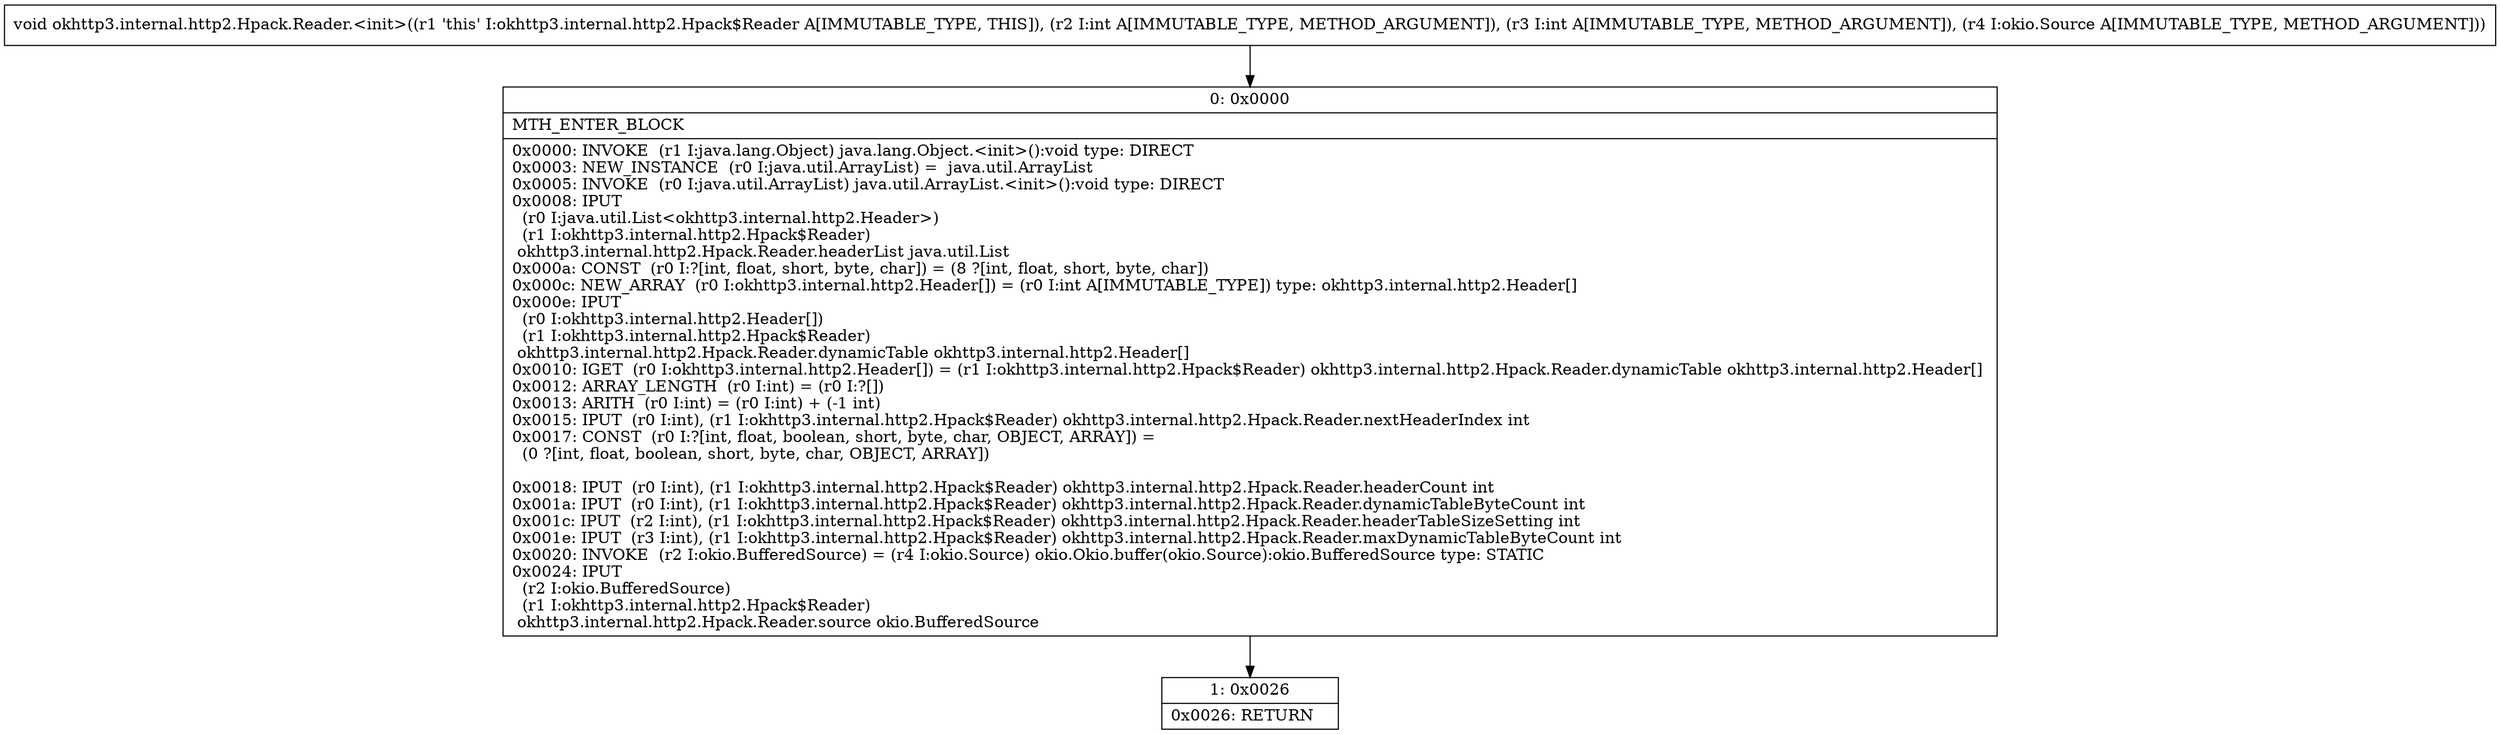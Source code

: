 digraph "CFG forokhttp3.internal.http2.Hpack.Reader.\<init\>(IILokio\/Source;)V" {
Node_0 [shape=record,label="{0\:\ 0x0000|MTH_ENTER_BLOCK\l|0x0000: INVOKE  (r1 I:java.lang.Object) java.lang.Object.\<init\>():void type: DIRECT \l0x0003: NEW_INSTANCE  (r0 I:java.util.ArrayList) =  java.util.ArrayList \l0x0005: INVOKE  (r0 I:java.util.ArrayList) java.util.ArrayList.\<init\>():void type: DIRECT \l0x0008: IPUT  \l  (r0 I:java.util.List\<okhttp3.internal.http2.Header\>)\l  (r1 I:okhttp3.internal.http2.Hpack$Reader)\l okhttp3.internal.http2.Hpack.Reader.headerList java.util.List \l0x000a: CONST  (r0 I:?[int, float, short, byte, char]) = (8 ?[int, float, short, byte, char]) \l0x000c: NEW_ARRAY  (r0 I:okhttp3.internal.http2.Header[]) = (r0 I:int A[IMMUTABLE_TYPE]) type: okhttp3.internal.http2.Header[] \l0x000e: IPUT  \l  (r0 I:okhttp3.internal.http2.Header[])\l  (r1 I:okhttp3.internal.http2.Hpack$Reader)\l okhttp3.internal.http2.Hpack.Reader.dynamicTable okhttp3.internal.http2.Header[] \l0x0010: IGET  (r0 I:okhttp3.internal.http2.Header[]) = (r1 I:okhttp3.internal.http2.Hpack$Reader) okhttp3.internal.http2.Hpack.Reader.dynamicTable okhttp3.internal.http2.Header[] \l0x0012: ARRAY_LENGTH  (r0 I:int) = (r0 I:?[]) \l0x0013: ARITH  (r0 I:int) = (r0 I:int) + (\-1 int) \l0x0015: IPUT  (r0 I:int), (r1 I:okhttp3.internal.http2.Hpack$Reader) okhttp3.internal.http2.Hpack.Reader.nextHeaderIndex int \l0x0017: CONST  (r0 I:?[int, float, boolean, short, byte, char, OBJECT, ARRAY]) = \l  (0 ?[int, float, boolean, short, byte, char, OBJECT, ARRAY])\l \l0x0018: IPUT  (r0 I:int), (r1 I:okhttp3.internal.http2.Hpack$Reader) okhttp3.internal.http2.Hpack.Reader.headerCount int \l0x001a: IPUT  (r0 I:int), (r1 I:okhttp3.internal.http2.Hpack$Reader) okhttp3.internal.http2.Hpack.Reader.dynamicTableByteCount int \l0x001c: IPUT  (r2 I:int), (r1 I:okhttp3.internal.http2.Hpack$Reader) okhttp3.internal.http2.Hpack.Reader.headerTableSizeSetting int \l0x001e: IPUT  (r3 I:int), (r1 I:okhttp3.internal.http2.Hpack$Reader) okhttp3.internal.http2.Hpack.Reader.maxDynamicTableByteCount int \l0x0020: INVOKE  (r2 I:okio.BufferedSource) = (r4 I:okio.Source) okio.Okio.buffer(okio.Source):okio.BufferedSource type: STATIC \l0x0024: IPUT  \l  (r2 I:okio.BufferedSource)\l  (r1 I:okhttp3.internal.http2.Hpack$Reader)\l okhttp3.internal.http2.Hpack.Reader.source okio.BufferedSource \l}"];
Node_1 [shape=record,label="{1\:\ 0x0026|0x0026: RETURN   \l}"];
MethodNode[shape=record,label="{void okhttp3.internal.http2.Hpack.Reader.\<init\>((r1 'this' I:okhttp3.internal.http2.Hpack$Reader A[IMMUTABLE_TYPE, THIS]), (r2 I:int A[IMMUTABLE_TYPE, METHOD_ARGUMENT]), (r3 I:int A[IMMUTABLE_TYPE, METHOD_ARGUMENT]), (r4 I:okio.Source A[IMMUTABLE_TYPE, METHOD_ARGUMENT])) }"];
MethodNode -> Node_0;
Node_0 -> Node_1;
}

